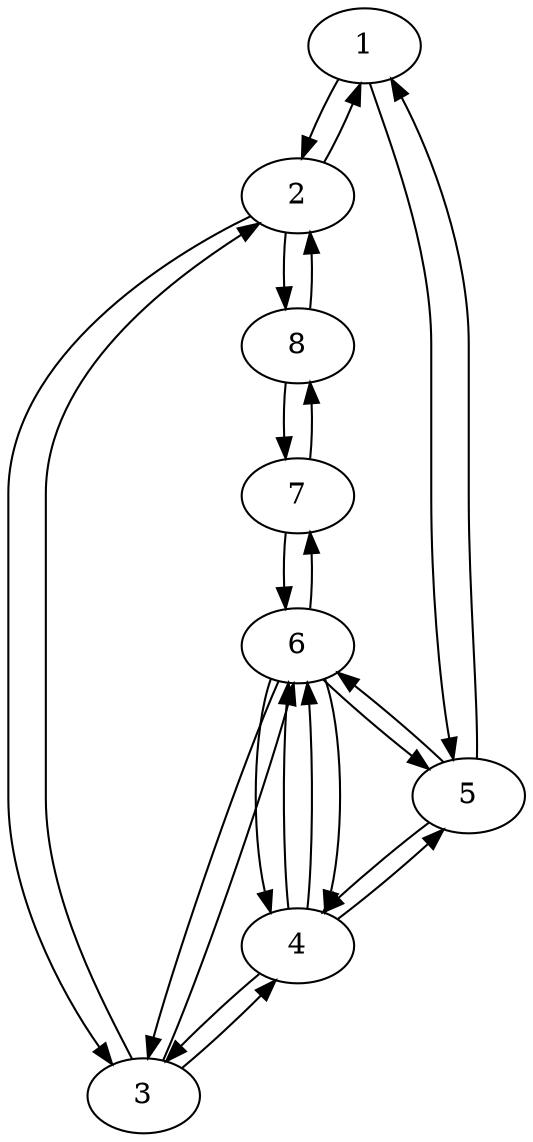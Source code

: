 digraph G {
    1 -> 2;
    1 -> 5;
    2 -> 1;
    2 -> 3;
    2 -> 8;
    3 -> 2;
    3 -> 4;
    3 -> 6;
    4 -> 3;
    4 -> 5;
    4 -> 6;
    4 -> 6;
    5 -> 4;
    5 -> 1;
    5 -> 6;
    6 -> 3;
    6 -> 7;
    6 -> 5;
    6 -> 4;
    6 -> 4;
    7 -> 6;
    7 -> 8;
    8 -> 7;
    8 -> 2;
}
